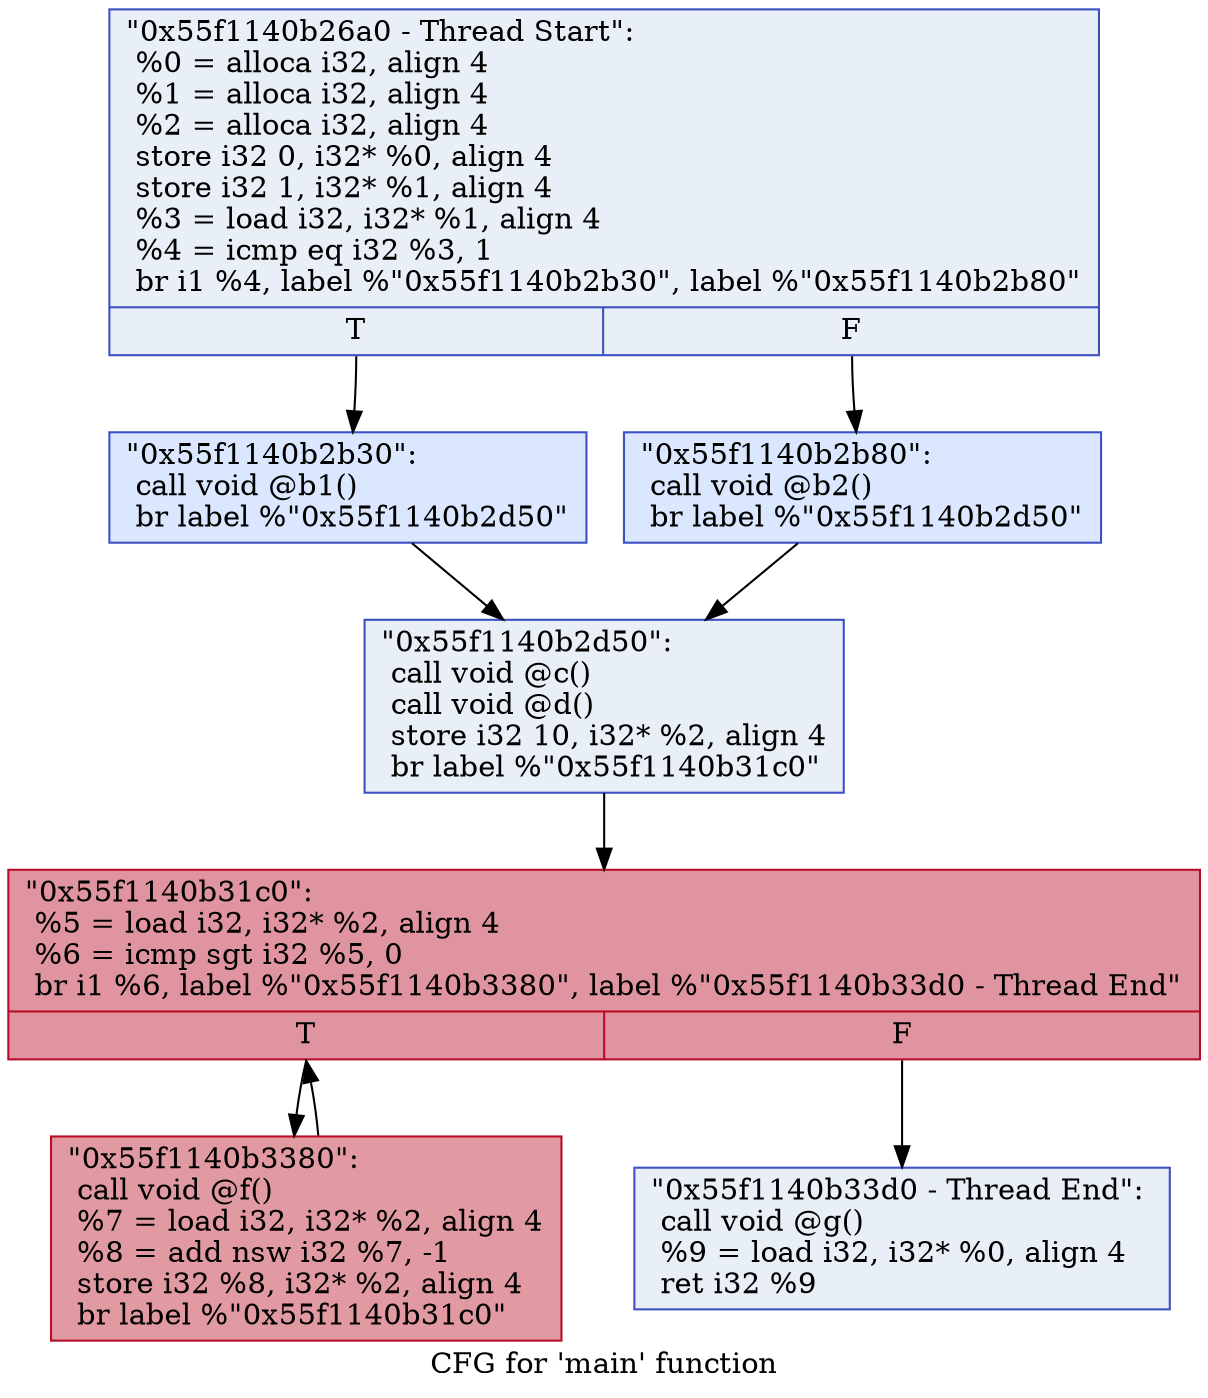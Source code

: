 digraph "CFG for 'main' function" {
	label="CFG for 'main' function";

	Node0x55f1140b26a0 [shape=record,color="#3d50c3ff", style=filled, fillcolor="#cedaeb70",label="{\"0x55f1140b26a0 - Thread Start\":\l  %0 = alloca i32, align 4\l  %1 = alloca i32, align 4\l  %2 = alloca i32, align 4\l  store i32 0, i32* %0, align 4\l  store i32 1, i32* %1, align 4\l  %3 = load i32, i32* %1, align 4\l  %4 = icmp eq i32 %3, 1\l  br i1 %4, label %\"0x55f1140b2b30\", label %\"0x55f1140b2b80\"\l|{<s0>T|<s1>F}}"];
	Node0x55f1140b26a0:s0 -> Node0x55f1140b2b30;
	Node0x55f1140b26a0:s1 -> Node0x55f1140b2b80;
	Node0x55f1140b2b30 [shape=record,color="#3d50c3ff", style=filled, fillcolor="#abc8fd70",label="{\"0x55f1140b2b30\":                                 \l  call void @b1()\l  br label %\"0x55f1140b2d50\"\l}"];
	Node0x55f1140b2b30 -> Node0x55f1140b2d50;
	Node0x55f1140b2b80 [shape=record,color="#3d50c3ff", style=filled, fillcolor="#abc8fd70",label="{\"0x55f1140b2b80\":                                 \l  call void @b2()\l  br label %\"0x55f1140b2d50\"\l}"];
	Node0x55f1140b2b80 -> Node0x55f1140b2d50;
	Node0x55f1140b2d50 [shape=record,color="#3d50c3ff", style=filled, fillcolor="#cedaeb70",label="{\"0x55f1140b2d50\":                                 \l  call void @c()\l  call void @d()\l  store i32 10, i32* %2, align 4\l  br label %\"0x55f1140b31c0\"\l}"];
	Node0x55f1140b2d50 -> Node0x55f1140b31c0;
	Node0x55f1140b31c0 [shape=record,color="#b70d28ff", style=filled, fillcolor="#b70d2870",label="{\"0x55f1140b31c0\":                                 \l  %5 = load i32, i32* %2, align 4\l  %6 = icmp sgt i32 %5, 0\l  br i1 %6, label %\"0x55f1140b3380\", label %\"0x55f1140b33d0 - Thread End\"\l|{<s0>T|<s1>F}}"];
	Node0x55f1140b31c0:s0 -> Node0x55f1140b3380;
	Node0x55f1140b31c0:s1 -> Node0x55f1140b33d0;
	Node0x55f1140b3380 [shape=record,color="#b70d28ff", style=filled, fillcolor="#bb1b2c70",label="{\"0x55f1140b3380\":                                 \l  call void @f()\l  %7 = load i32, i32* %2, align 4\l  %8 = add nsw i32 %7, -1\l  store i32 %8, i32* %2, align 4\l  br label %\"0x55f1140b31c0\"\l}"];
	Node0x55f1140b3380 -> Node0x55f1140b31c0;
	Node0x55f1140b33d0 [shape=record,color="#3d50c3ff", style=filled, fillcolor="#cedaeb70",label="{\"0x55f1140b33d0 - Thread End\":                    \l  call void @g()\l  %9 = load i32, i32* %0, align 4\l  ret i32 %9\l}"];
}
